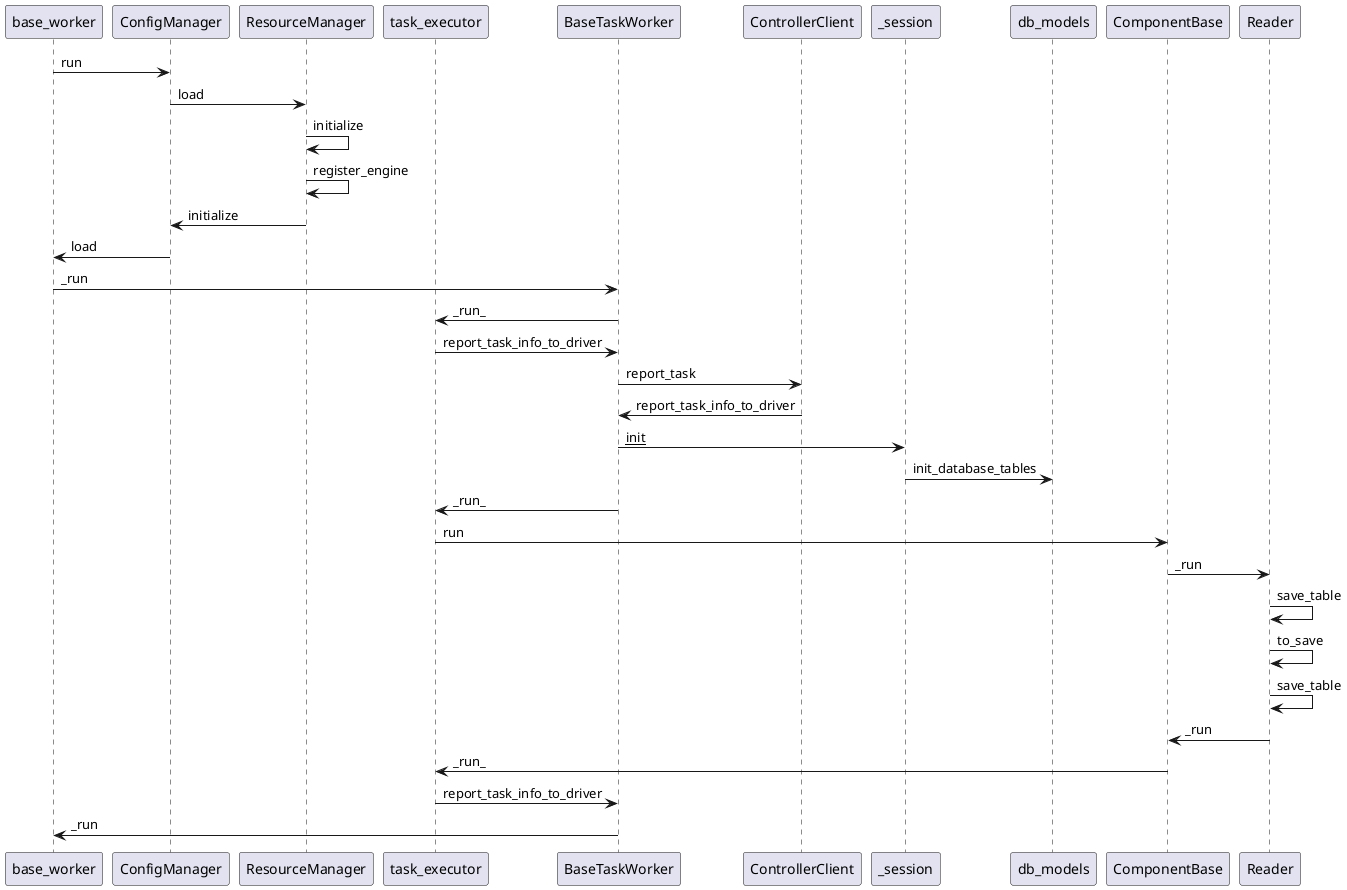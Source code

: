 @startuml
participant base_worker
participant ConfigManager
participant ResourceManager
participant task_executor
participant BaseTaskWorker
participant ControllerClient
participant _session
participant db_models
participant ComponentBase
participant Reader

base_worker -> ConfigManager: run
ConfigManager -> ResourceManager: load
ResourceManager -> ResourceManager: initialize
ResourceManager -> ResourceManager: register_engine
ResourceManager -> ConfigManager: initialize
ConfigManager -> base_worker: load
base_worker -> BaseTaskWorker: _run
BaseTaskWorker -> task_executor: _run_
task_executor -> BaseTaskWorker: report_task_info_to_driver
BaseTaskWorker -> ControllerClient: report_task
ControllerClient -> BaseTaskWorker: report_task_info_to_driver
BaseTaskWorker -> _session: __init__
_session -> db_models: init_database_tables
BaseTaskWorker -> task_executor: _run_
task_executor -> ComponentBase: run
ComponentBase -> Reader: _run
Reader -> Reader: save_table
Reader -> Reader: to_save
Reader -> Reader: save_table
Reader -> ComponentBase: _run
ComponentBase -> task_executor: _run_
task_executor -> BaseTaskWorker: report_task_info_to_driver
BaseTaskWorker -> base_worker: _run
@enduml
